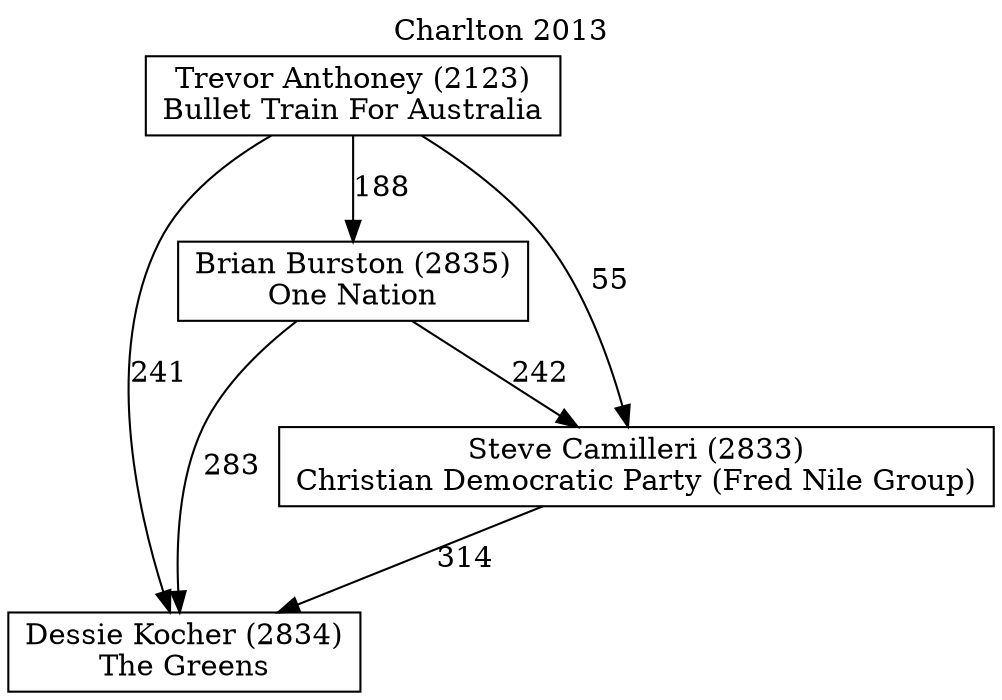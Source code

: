 // House preference flow
digraph "Dessie Kocher (2834)_Charlton_2013" {
	graph [label="Charlton 2013" labelloc=t mclimit=10]
	node [shape=box]
	"Brian Burston (2835)" [label="Brian Burston (2835)
One Nation"]
	"Dessie Kocher (2834)" [label="Dessie Kocher (2834)
The Greens"]
	"Steve Camilleri (2833)" [label="Steve Camilleri (2833)
Christian Democratic Party (Fred Nile Group)"]
	"Trevor Anthoney (2123)" [label="Trevor Anthoney (2123)
Bullet Train For Australia"]
	"Brian Burston (2835)" -> "Dessie Kocher (2834)" [label=283]
	"Brian Burston (2835)" -> "Steve Camilleri (2833)" [label=242]
	"Steve Camilleri (2833)" -> "Dessie Kocher (2834)" [label=314]
	"Trevor Anthoney (2123)" -> "Brian Burston (2835)" [label=188]
	"Trevor Anthoney (2123)" -> "Dessie Kocher (2834)" [label=241]
	"Trevor Anthoney (2123)" -> "Steve Camilleri (2833)" [label=55]
}
